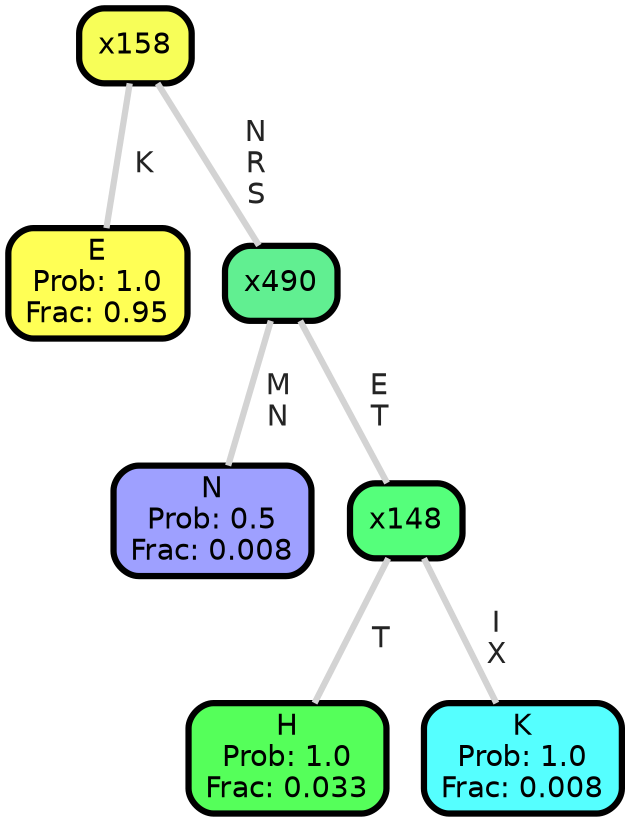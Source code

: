 graph Tree {
node [shape=box, style="filled, rounded",color="black",penwidth="3",fontcolor="black",                 fontname=helvetica] ;
graph [ranksep="0 equally", splines=straight,                 bgcolor=transparent, dpi=200] ;
edge [fontname=helvetica, fontweight=bold,fontcolor=grey14,color=lightgray] ;
0 [label="E
Prob: 1.0
Frac: 0.95", fillcolor="#ffff55"] ;
1 [label="x158", fillcolor="#f7fe58"] ;
2 [label="N
Prob: 0.5
Frac: 0.008", fillcolor="#9ea0ff"] ;
3 [label="x490", fillcolor="#61ef91"] ;
4 [label="H
Prob: 1.0
Frac: 0.033", fillcolor="#55ff5a"] ;
5 [label="x148", fillcolor="#55ff7b"] ;
6 [label="K
Prob: 1.0
Frac: 0.008", fillcolor="#55ffff"] ;
1 -- 0 [label=" K",penwidth=3] ;
1 -- 3 [label=" N\n R\n S",penwidth=3] ;
3 -- 2 [label=" M\n N",penwidth=3] ;
3 -- 5 [label=" E\n T",penwidth=3] ;
5 -- 4 [label=" T",penwidth=3] ;
5 -- 6 [label=" I\n X",penwidth=3] ;
{rank = same;}}